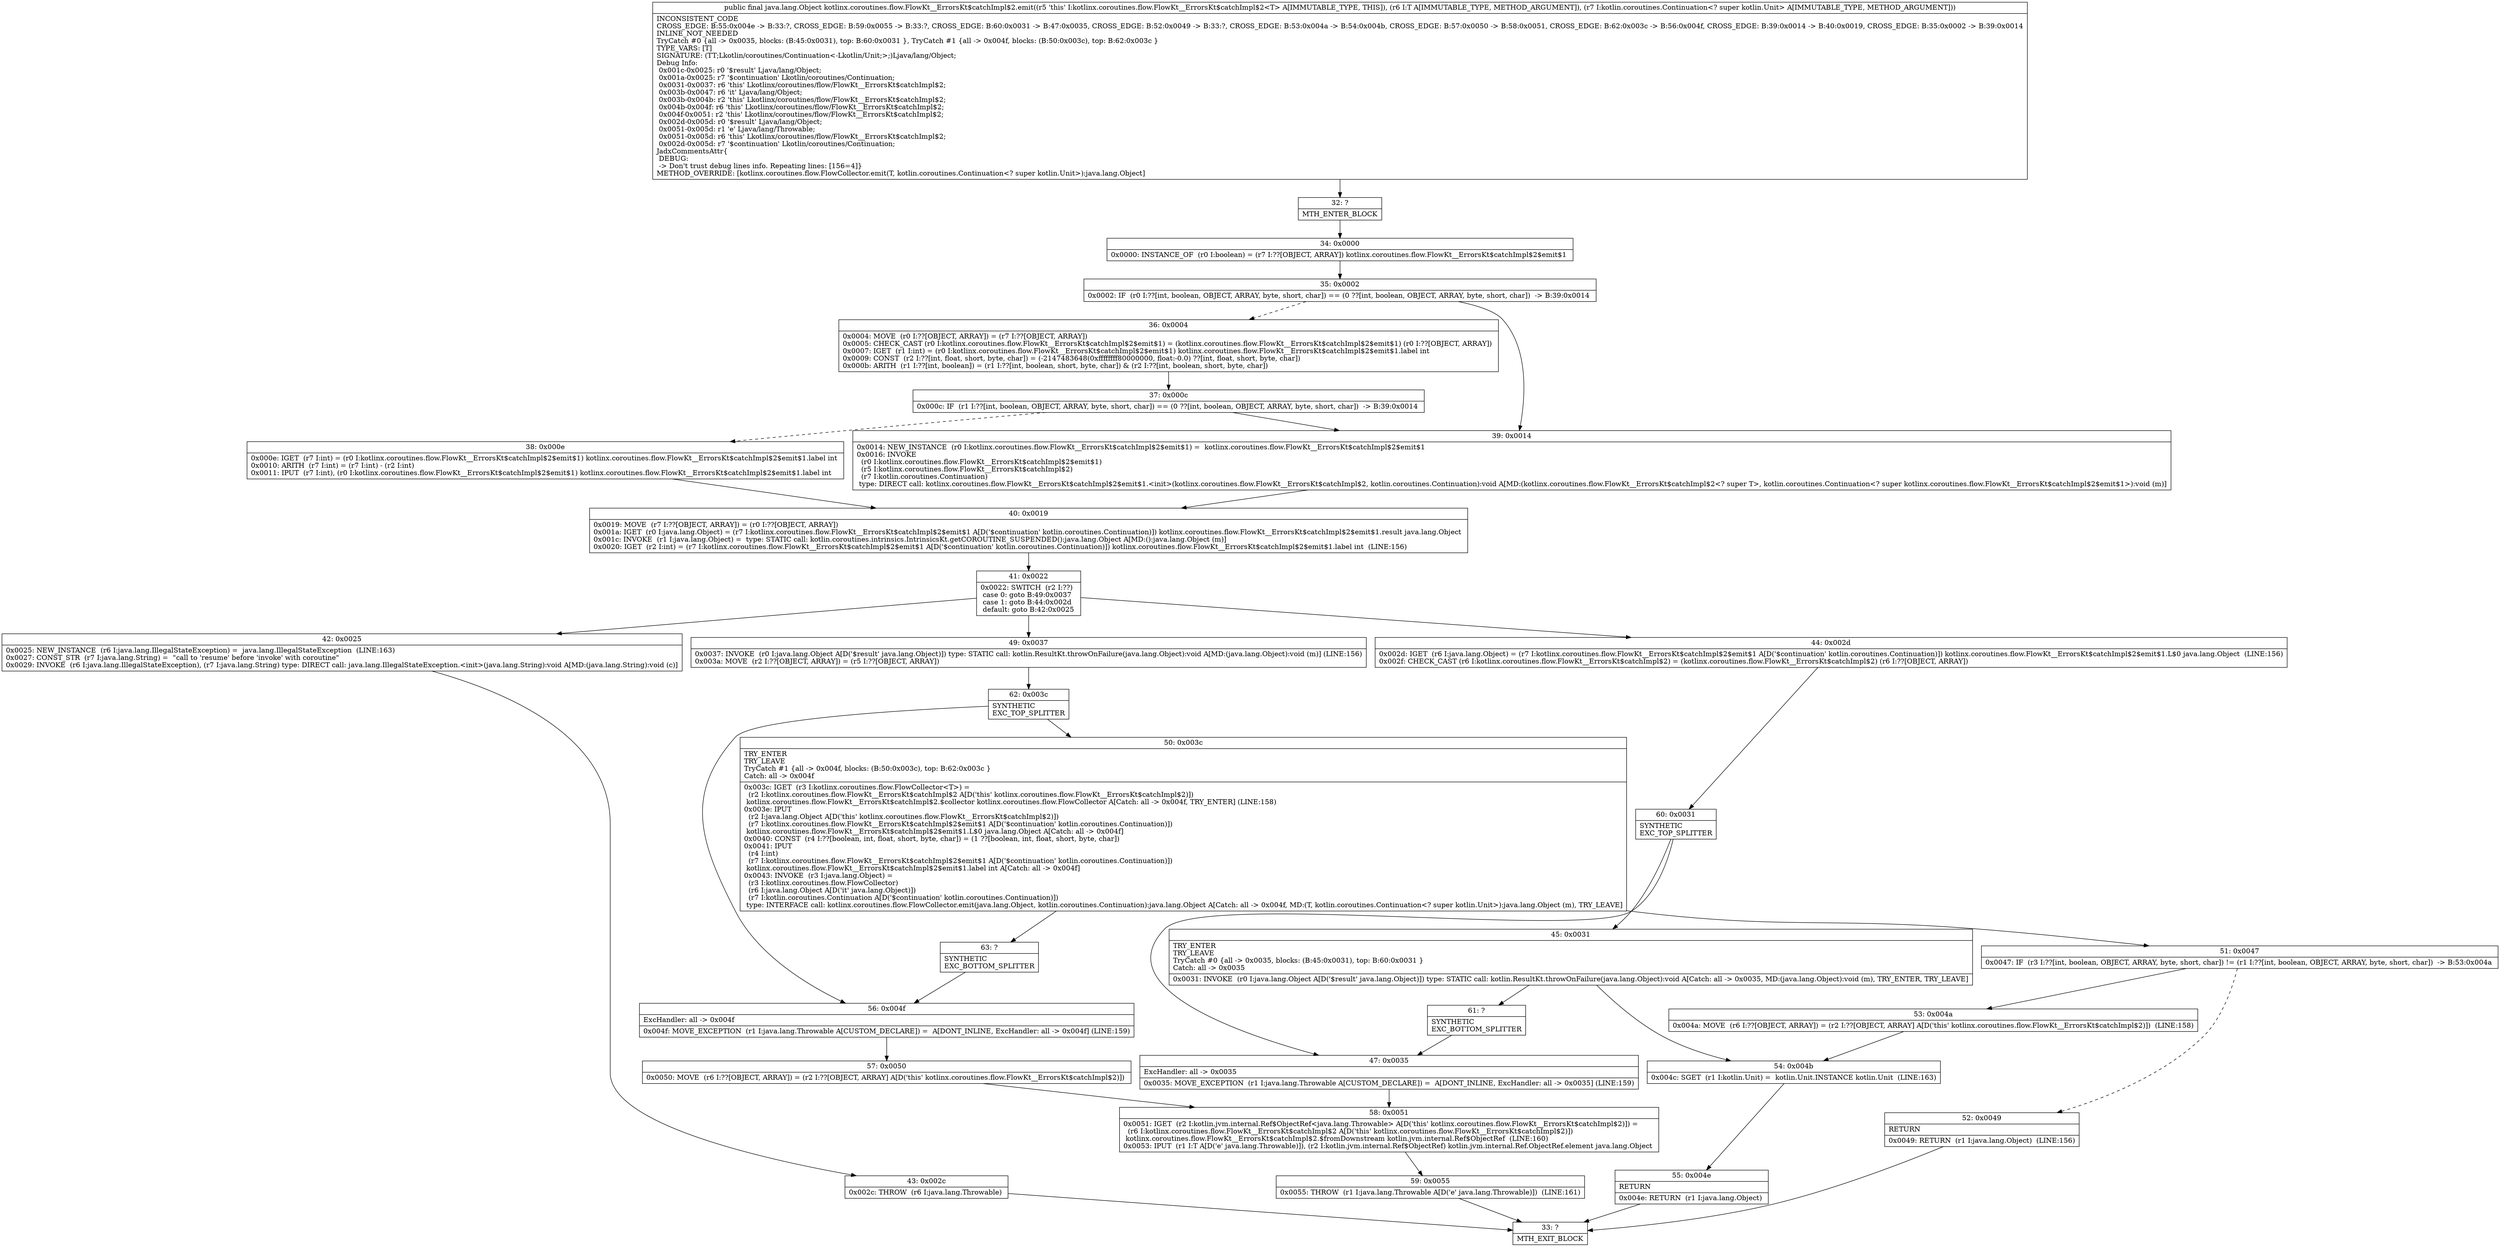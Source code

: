 digraph "CFG forkotlinx.coroutines.flow.FlowKt__ErrorsKt$catchImpl$2.emit(Ljava\/lang\/Object;Lkotlin\/coroutines\/Continuation;)Ljava\/lang\/Object;" {
Node_32 [shape=record,label="{32\:\ ?|MTH_ENTER_BLOCK\l}"];
Node_34 [shape=record,label="{34\:\ 0x0000|0x0000: INSTANCE_OF  (r0 I:boolean) = (r7 I:??[OBJECT, ARRAY]) kotlinx.coroutines.flow.FlowKt__ErrorsKt$catchImpl$2$emit$1 \l}"];
Node_35 [shape=record,label="{35\:\ 0x0002|0x0002: IF  (r0 I:??[int, boolean, OBJECT, ARRAY, byte, short, char]) == (0 ??[int, boolean, OBJECT, ARRAY, byte, short, char])  \-\> B:39:0x0014 \l}"];
Node_36 [shape=record,label="{36\:\ 0x0004|0x0004: MOVE  (r0 I:??[OBJECT, ARRAY]) = (r7 I:??[OBJECT, ARRAY]) \l0x0005: CHECK_CAST (r0 I:kotlinx.coroutines.flow.FlowKt__ErrorsKt$catchImpl$2$emit$1) = (kotlinx.coroutines.flow.FlowKt__ErrorsKt$catchImpl$2$emit$1) (r0 I:??[OBJECT, ARRAY]) \l0x0007: IGET  (r1 I:int) = (r0 I:kotlinx.coroutines.flow.FlowKt__ErrorsKt$catchImpl$2$emit$1) kotlinx.coroutines.flow.FlowKt__ErrorsKt$catchImpl$2$emit$1.label int \l0x0009: CONST  (r2 I:??[int, float, short, byte, char]) = (\-2147483648(0xffffffff80000000, float:\-0.0) ??[int, float, short, byte, char]) \l0x000b: ARITH  (r1 I:??[int, boolean]) = (r1 I:??[int, boolean, short, byte, char]) & (r2 I:??[int, boolean, short, byte, char]) \l}"];
Node_37 [shape=record,label="{37\:\ 0x000c|0x000c: IF  (r1 I:??[int, boolean, OBJECT, ARRAY, byte, short, char]) == (0 ??[int, boolean, OBJECT, ARRAY, byte, short, char])  \-\> B:39:0x0014 \l}"];
Node_38 [shape=record,label="{38\:\ 0x000e|0x000e: IGET  (r7 I:int) = (r0 I:kotlinx.coroutines.flow.FlowKt__ErrorsKt$catchImpl$2$emit$1) kotlinx.coroutines.flow.FlowKt__ErrorsKt$catchImpl$2$emit$1.label int \l0x0010: ARITH  (r7 I:int) = (r7 I:int) \- (r2 I:int) \l0x0011: IPUT  (r7 I:int), (r0 I:kotlinx.coroutines.flow.FlowKt__ErrorsKt$catchImpl$2$emit$1) kotlinx.coroutines.flow.FlowKt__ErrorsKt$catchImpl$2$emit$1.label int \l}"];
Node_40 [shape=record,label="{40\:\ 0x0019|0x0019: MOVE  (r7 I:??[OBJECT, ARRAY]) = (r0 I:??[OBJECT, ARRAY]) \l0x001a: IGET  (r0 I:java.lang.Object) = (r7 I:kotlinx.coroutines.flow.FlowKt__ErrorsKt$catchImpl$2$emit$1 A[D('$continuation' kotlin.coroutines.Continuation)]) kotlinx.coroutines.flow.FlowKt__ErrorsKt$catchImpl$2$emit$1.result java.lang.Object \l0x001c: INVOKE  (r1 I:java.lang.Object) =  type: STATIC call: kotlin.coroutines.intrinsics.IntrinsicsKt.getCOROUTINE_SUSPENDED():java.lang.Object A[MD:():java.lang.Object (m)]\l0x0020: IGET  (r2 I:int) = (r7 I:kotlinx.coroutines.flow.FlowKt__ErrorsKt$catchImpl$2$emit$1 A[D('$continuation' kotlin.coroutines.Continuation)]) kotlinx.coroutines.flow.FlowKt__ErrorsKt$catchImpl$2$emit$1.label int  (LINE:156)\l}"];
Node_41 [shape=record,label="{41\:\ 0x0022|0x0022: SWITCH  (r2 I:??)\l case 0: goto B:49:0x0037\l case 1: goto B:44:0x002d\l default: goto B:42:0x0025 \l}"];
Node_42 [shape=record,label="{42\:\ 0x0025|0x0025: NEW_INSTANCE  (r6 I:java.lang.IllegalStateException) =  java.lang.IllegalStateException  (LINE:163)\l0x0027: CONST_STR  (r7 I:java.lang.String) =  \"call to 'resume' before 'invoke' with coroutine\" \l0x0029: INVOKE  (r6 I:java.lang.IllegalStateException), (r7 I:java.lang.String) type: DIRECT call: java.lang.IllegalStateException.\<init\>(java.lang.String):void A[MD:(java.lang.String):void (c)]\l}"];
Node_43 [shape=record,label="{43\:\ 0x002c|0x002c: THROW  (r6 I:java.lang.Throwable) \l}"];
Node_33 [shape=record,label="{33\:\ ?|MTH_EXIT_BLOCK\l}"];
Node_44 [shape=record,label="{44\:\ 0x002d|0x002d: IGET  (r6 I:java.lang.Object) = (r7 I:kotlinx.coroutines.flow.FlowKt__ErrorsKt$catchImpl$2$emit$1 A[D('$continuation' kotlin.coroutines.Continuation)]) kotlinx.coroutines.flow.FlowKt__ErrorsKt$catchImpl$2$emit$1.L$0 java.lang.Object  (LINE:156)\l0x002f: CHECK_CAST (r6 I:kotlinx.coroutines.flow.FlowKt__ErrorsKt$catchImpl$2) = (kotlinx.coroutines.flow.FlowKt__ErrorsKt$catchImpl$2) (r6 I:??[OBJECT, ARRAY]) \l}"];
Node_60 [shape=record,label="{60\:\ 0x0031|SYNTHETIC\lEXC_TOP_SPLITTER\l}"];
Node_45 [shape=record,label="{45\:\ 0x0031|TRY_ENTER\lTRY_LEAVE\lTryCatch #0 \{all \-\> 0x0035, blocks: (B:45:0x0031), top: B:60:0x0031 \}\lCatch: all \-\> 0x0035\l|0x0031: INVOKE  (r0 I:java.lang.Object A[D('$result' java.lang.Object)]) type: STATIC call: kotlin.ResultKt.throwOnFailure(java.lang.Object):void A[Catch: all \-\> 0x0035, MD:(java.lang.Object):void (m), TRY_ENTER, TRY_LEAVE]\l}"];
Node_54 [shape=record,label="{54\:\ 0x004b|0x004c: SGET  (r1 I:kotlin.Unit) =  kotlin.Unit.INSTANCE kotlin.Unit  (LINE:163)\l}"];
Node_55 [shape=record,label="{55\:\ 0x004e|RETURN\l|0x004e: RETURN  (r1 I:java.lang.Object) \l}"];
Node_61 [shape=record,label="{61\:\ ?|SYNTHETIC\lEXC_BOTTOM_SPLITTER\l}"];
Node_47 [shape=record,label="{47\:\ 0x0035|ExcHandler: all \-\> 0x0035\l|0x0035: MOVE_EXCEPTION  (r1 I:java.lang.Throwable A[CUSTOM_DECLARE]) =  A[DONT_INLINE, ExcHandler: all \-\> 0x0035] (LINE:159)\l}"];
Node_58 [shape=record,label="{58\:\ 0x0051|0x0051: IGET  (r2 I:kotlin.jvm.internal.Ref$ObjectRef\<java.lang.Throwable\> A[D('this' kotlinx.coroutines.flow.FlowKt__ErrorsKt$catchImpl$2)]) = \l  (r6 I:kotlinx.coroutines.flow.FlowKt__ErrorsKt$catchImpl$2 A[D('this' kotlinx.coroutines.flow.FlowKt__ErrorsKt$catchImpl$2)])\l kotlinx.coroutines.flow.FlowKt__ErrorsKt$catchImpl$2.$fromDownstream kotlin.jvm.internal.Ref$ObjectRef  (LINE:160)\l0x0053: IPUT  (r1 I:T A[D('e' java.lang.Throwable)]), (r2 I:kotlin.jvm.internal.Ref$ObjectRef) kotlin.jvm.internal.Ref.ObjectRef.element java.lang.Object \l}"];
Node_59 [shape=record,label="{59\:\ 0x0055|0x0055: THROW  (r1 I:java.lang.Throwable A[D('e' java.lang.Throwable)])  (LINE:161)\l}"];
Node_49 [shape=record,label="{49\:\ 0x0037|0x0037: INVOKE  (r0 I:java.lang.Object A[D('$result' java.lang.Object)]) type: STATIC call: kotlin.ResultKt.throwOnFailure(java.lang.Object):void A[MD:(java.lang.Object):void (m)] (LINE:156)\l0x003a: MOVE  (r2 I:??[OBJECT, ARRAY]) = (r5 I:??[OBJECT, ARRAY]) \l}"];
Node_62 [shape=record,label="{62\:\ 0x003c|SYNTHETIC\lEXC_TOP_SPLITTER\l}"];
Node_50 [shape=record,label="{50\:\ 0x003c|TRY_ENTER\lTRY_LEAVE\lTryCatch #1 \{all \-\> 0x004f, blocks: (B:50:0x003c), top: B:62:0x003c \}\lCatch: all \-\> 0x004f\l|0x003c: IGET  (r3 I:kotlinx.coroutines.flow.FlowCollector\<T\>) = \l  (r2 I:kotlinx.coroutines.flow.FlowKt__ErrorsKt$catchImpl$2 A[D('this' kotlinx.coroutines.flow.FlowKt__ErrorsKt$catchImpl$2)])\l kotlinx.coroutines.flow.FlowKt__ErrorsKt$catchImpl$2.$collector kotlinx.coroutines.flow.FlowCollector A[Catch: all \-\> 0x004f, TRY_ENTER] (LINE:158)\l0x003e: IPUT  \l  (r2 I:java.lang.Object A[D('this' kotlinx.coroutines.flow.FlowKt__ErrorsKt$catchImpl$2)])\l  (r7 I:kotlinx.coroutines.flow.FlowKt__ErrorsKt$catchImpl$2$emit$1 A[D('$continuation' kotlin.coroutines.Continuation)])\l kotlinx.coroutines.flow.FlowKt__ErrorsKt$catchImpl$2$emit$1.L$0 java.lang.Object A[Catch: all \-\> 0x004f]\l0x0040: CONST  (r4 I:??[boolean, int, float, short, byte, char]) = (1 ??[boolean, int, float, short, byte, char]) \l0x0041: IPUT  \l  (r4 I:int)\l  (r7 I:kotlinx.coroutines.flow.FlowKt__ErrorsKt$catchImpl$2$emit$1 A[D('$continuation' kotlin.coroutines.Continuation)])\l kotlinx.coroutines.flow.FlowKt__ErrorsKt$catchImpl$2$emit$1.label int A[Catch: all \-\> 0x004f]\l0x0043: INVOKE  (r3 I:java.lang.Object) = \l  (r3 I:kotlinx.coroutines.flow.FlowCollector)\l  (r6 I:java.lang.Object A[D('it' java.lang.Object)])\l  (r7 I:kotlin.coroutines.Continuation A[D('$continuation' kotlin.coroutines.Continuation)])\l type: INTERFACE call: kotlinx.coroutines.flow.FlowCollector.emit(java.lang.Object, kotlin.coroutines.Continuation):java.lang.Object A[Catch: all \-\> 0x004f, MD:(T, kotlin.coroutines.Continuation\<? super kotlin.Unit\>):java.lang.Object (m), TRY_LEAVE]\l}"];
Node_51 [shape=record,label="{51\:\ 0x0047|0x0047: IF  (r3 I:??[int, boolean, OBJECT, ARRAY, byte, short, char]) != (r1 I:??[int, boolean, OBJECT, ARRAY, byte, short, char])  \-\> B:53:0x004a \l}"];
Node_52 [shape=record,label="{52\:\ 0x0049|RETURN\l|0x0049: RETURN  (r1 I:java.lang.Object)  (LINE:156)\l}"];
Node_53 [shape=record,label="{53\:\ 0x004a|0x004a: MOVE  (r6 I:??[OBJECT, ARRAY]) = (r2 I:??[OBJECT, ARRAY] A[D('this' kotlinx.coroutines.flow.FlowKt__ErrorsKt$catchImpl$2)])  (LINE:158)\l}"];
Node_63 [shape=record,label="{63\:\ ?|SYNTHETIC\lEXC_BOTTOM_SPLITTER\l}"];
Node_56 [shape=record,label="{56\:\ 0x004f|ExcHandler: all \-\> 0x004f\l|0x004f: MOVE_EXCEPTION  (r1 I:java.lang.Throwable A[CUSTOM_DECLARE]) =  A[DONT_INLINE, ExcHandler: all \-\> 0x004f] (LINE:159)\l}"];
Node_57 [shape=record,label="{57\:\ 0x0050|0x0050: MOVE  (r6 I:??[OBJECT, ARRAY]) = (r2 I:??[OBJECT, ARRAY] A[D('this' kotlinx.coroutines.flow.FlowKt__ErrorsKt$catchImpl$2)]) \l}"];
Node_39 [shape=record,label="{39\:\ 0x0014|0x0014: NEW_INSTANCE  (r0 I:kotlinx.coroutines.flow.FlowKt__ErrorsKt$catchImpl$2$emit$1) =  kotlinx.coroutines.flow.FlowKt__ErrorsKt$catchImpl$2$emit$1 \l0x0016: INVOKE  \l  (r0 I:kotlinx.coroutines.flow.FlowKt__ErrorsKt$catchImpl$2$emit$1)\l  (r5 I:kotlinx.coroutines.flow.FlowKt__ErrorsKt$catchImpl$2)\l  (r7 I:kotlin.coroutines.Continuation)\l type: DIRECT call: kotlinx.coroutines.flow.FlowKt__ErrorsKt$catchImpl$2$emit$1.\<init\>(kotlinx.coroutines.flow.FlowKt__ErrorsKt$catchImpl$2, kotlin.coroutines.Continuation):void A[MD:(kotlinx.coroutines.flow.FlowKt__ErrorsKt$catchImpl$2\<? super T\>, kotlin.coroutines.Continuation\<? super kotlinx.coroutines.flow.FlowKt__ErrorsKt$catchImpl$2$emit$1\>):void (m)]\l}"];
MethodNode[shape=record,label="{public final java.lang.Object kotlinx.coroutines.flow.FlowKt__ErrorsKt$catchImpl$2.emit((r5 'this' I:kotlinx.coroutines.flow.FlowKt__ErrorsKt$catchImpl$2\<T\> A[IMMUTABLE_TYPE, THIS]), (r6 I:T A[IMMUTABLE_TYPE, METHOD_ARGUMENT]), (r7 I:kotlin.coroutines.Continuation\<? super kotlin.Unit\> A[IMMUTABLE_TYPE, METHOD_ARGUMENT]))  | INCONSISTENT_CODE\lCROSS_EDGE: B:55:0x004e \-\> B:33:?, CROSS_EDGE: B:59:0x0055 \-\> B:33:?, CROSS_EDGE: B:60:0x0031 \-\> B:47:0x0035, CROSS_EDGE: B:52:0x0049 \-\> B:33:?, CROSS_EDGE: B:53:0x004a \-\> B:54:0x004b, CROSS_EDGE: B:57:0x0050 \-\> B:58:0x0051, CROSS_EDGE: B:62:0x003c \-\> B:56:0x004f, CROSS_EDGE: B:39:0x0014 \-\> B:40:0x0019, CROSS_EDGE: B:35:0x0002 \-\> B:39:0x0014\lINLINE_NOT_NEEDED\lTryCatch #0 \{all \-\> 0x0035, blocks: (B:45:0x0031), top: B:60:0x0031 \}, TryCatch #1 \{all \-\> 0x004f, blocks: (B:50:0x003c), top: B:62:0x003c \}\lTYPE_VARS: [T]\lSIGNATURE: (TT;Lkotlin\/coroutines\/Continuation\<\-Lkotlin\/Unit;\>;)Ljava\/lang\/Object;\lDebug Info:\l  0x001c\-0x0025: r0 '$result' Ljava\/lang\/Object;\l  0x001a\-0x0025: r7 '$continuation' Lkotlin\/coroutines\/Continuation;\l  0x0031\-0x0037: r6 'this' Lkotlinx\/coroutines\/flow\/FlowKt__ErrorsKt$catchImpl$2;\l  0x003b\-0x0047: r6 'it' Ljava\/lang\/Object;\l  0x003b\-0x004b: r2 'this' Lkotlinx\/coroutines\/flow\/FlowKt__ErrorsKt$catchImpl$2;\l  0x004b\-0x004f: r6 'this' Lkotlinx\/coroutines\/flow\/FlowKt__ErrorsKt$catchImpl$2;\l  0x004f\-0x0051: r2 'this' Lkotlinx\/coroutines\/flow\/FlowKt__ErrorsKt$catchImpl$2;\l  0x002d\-0x005d: r0 '$result' Ljava\/lang\/Object;\l  0x0051\-0x005d: r1 'e' Ljava\/lang\/Throwable;\l  0x0051\-0x005d: r6 'this' Lkotlinx\/coroutines\/flow\/FlowKt__ErrorsKt$catchImpl$2;\l  0x002d\-0x005d: r7 '$continuation' Lkotlin\/coroutines\/Continuation;\lJadxCommentsAttr\{\l DEBUG: \l \-\> Don't trust debug lines info. Repeating lines: [156=4]\}\lMETHOD_OVERRIDE: [kotlinx.coroutines.flow.FlowCollector.emit(T, kotlin.coroutines.Continuation\<? super kotlin.Unit\>):java.lang.Object]\l}"];
MethodNode -> Node_32;Node_32 -> Node_34;
Node_34 -> Node_35;
Node_35 -> Node_36[style=dashed];
Node_35 -> Node_39;
Node_36 -> Node_37;
Node_37 -> Node_38[style=dashed];
Node_37 -> Node_39;
Node_38 -> Node_40;
Node_40 -> Node_41;
Node_41 -> Node_42;
Node_41 -> Node_44;
Node_41 -> Node_49;
Node_42 -> Node_43;
Node_43 -> Node_33;
Node_44 -> Node_60;
Node_60 -> Node_45;
Node_60 -> Node_47;
Node_45 -> Node_54;
Node_45 -> Node_61;
Node_54 -> Node_55;
Node_55 -> Node_33;
Node_61 -> Node_47;
Node_47 -> Node_58;
Node_58 -> Node_59;
Node_59 -> Node_33;
Node_49 -> Node_62;
Node_62 -> Node_50;
Node_62 -> Node_56;
Node_50 -> Node_51;
Node_50 -> Node_63;
Node_51 -> Node_52[style=dashed];
Node_51 -> Node_53;
Node_52 -> Node_33;
Node_53 -> Node_54;
Node_63 -> Node_56;
Node_56 -> Node_57;
Node_57 -> Node_58;
Node_39 -> Node_40;
}

